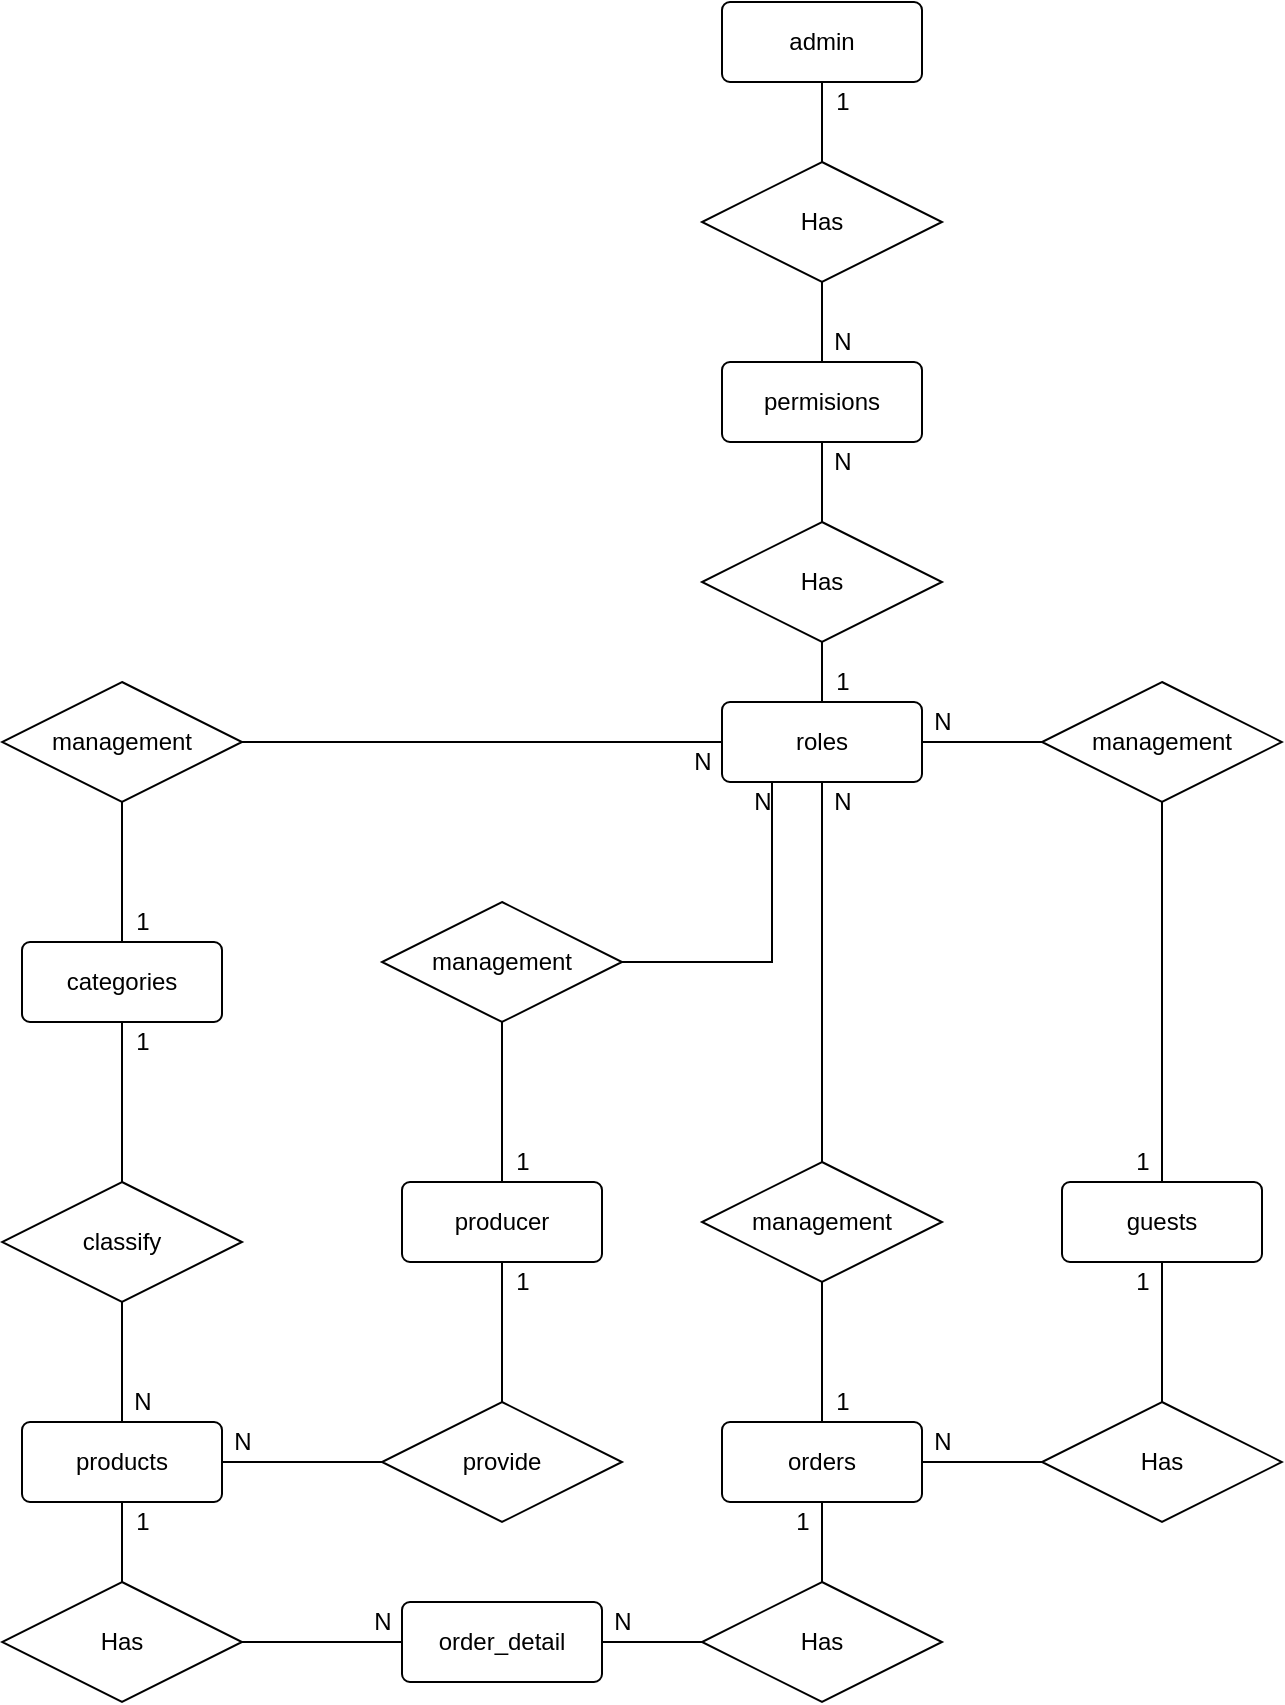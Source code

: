 <mxfile version="16.0.0" type="github">
  <diagram id="R2lEEEUBdFMjLlhIrx00" name="Page-1">
    <mxGraphModel dx="816" dy="481" grid="1" gridSize="10" guides="1" tooltips="1" connect="1" arrows="1" fold="1" page="1" pageScale="1" pageWidth="850" pageHeight="1100" background="#ffffff" math="0" shadow="0" extFonts="Permanent Marker^https://fonts.googleapis.com/css?family=Permanent+Marker">
      <root>
        <mxCell id="0" />
        <mxCell id="1" parent="0" />
        <mxCell id="uV7E5Fm-7SaeYGVabH28-2" value="products" style="rounded=1;arcSize=10;whiteSpace=wrap;html=1;align=center;" parent="1" vertex="1">
          <mxGeometry x="90" y="730" width="100" height="40" as="geometry" />
        </mxCell>
        <mxCell id="uV7E5Fm-7SaeYGVabH28-10" value="producer" style="rounded=1;arcSize=10;whiteSpace=wrap;html=1;align=center;labelBorderColor=none;" parent="1" vertex="1">
          <mxGeometry x="280" y="610" width="100" height="40" as="geometry" />
        </mxCell>
        <mxCell id="uV7E5Fm-7SaeYGVabH28-12" value="guests" style="rounded=1;arcSize=10;whiteSpace=wrap;html=1;align=center;labelBorderColor=none;" parent="1" vertex="1">
          <mxGeometry x="610" y="610" width="100" height="40" as="geometry" />
        </mxCell>
        <mxCell id="uV7E5Fm-7SaeYGVabH28-13" value="roles" style="rounded=1;arcSize=10;whiteSpace=wrap;html=1;align=center;labelBorderColor=none;" parent="1" vertex="1">
          <mxGeometry x="440" y="370" width="100" height="40" as="geometry" />
        </mxCell>
        <mxCell id="uV7E5Fm-7SaeYGVabH28-14" value="categories" style="rounded=1;arcSize=10;whiteSpace=wrap;html=1;align=center;labelBorderColor=none;" parent="1" vertex="1">
          <mxGeometry x="90" y="490" width="100" height="40" as="geometry" />
        </mxCell>
        <mxCell id="uV7E5Fm-7SaeYGVabH28-15" value="orders" style="rounded=1;arcSize=10;whiteSpace=wrap;html=1;align=center;labelBorderColor=none;" parent="1" vertex="1">
          <mxGeometry x="440" y="730" width="100" height="40" as="geometry" />
        </mxCell>
        <mxCell id="uV7E5Fm-7SaeYGVabH28-16" value="order_detail" style="rounded=1;arcSize=10;whiteSpace=wrap;html=1;align=center;labelBorderColor=none;" parent="1" vertex="1">
          <mxGeometry x="280" y="820" width="100" height="40" as="geometry" />
        </mxCell>
        <mxCell id="uV7E5Fm-7SaeYGVabH28-27" value="N" style="text;html=1;align=center;verticalAlign=middle;resizable=0;points=[];autosize=1;strokeColor=none;fillColor=none;" parent="1" vertex="1">
          <mxGeometry x="540" y="370" width="20" height="20" as="geometry" />
        </mxCell>
        <mxCell id="uV7E5Fm-7SaeYGVabH28-35" value="1" style="text;html=1;align=center;verticalAlign=middle;resizable=0;points=[];autosize=1;strokeColor=none;fillColor=none;" parent="1" vertex="1">
          <mxGeometry x="140" y="470" width="20" height="20" as="geometry" />
        </mxCell>
        <mxCell id="uV7E5Fm-7SaeYGVabH28-36" value="N" style="text;html=1;align=center;verticalAlign=middle;resizable=0;points=[];autosize=1;strokeColor=none;fillColor=none;" parent="1" vertex="1">
          <mxGeometry x="140" y="710" width="20" height="20" as="geometry" />
        </mxCell>
        <mxCell id="uV7E5Fm-7SaeYGVabH28-39" value="Has" style="shape=rhombus;perimeter=rhombusPerimeter;whiteSpace=wrap;html=1;align=center;labelBorderColor=none;" parent="1" vertex="1">
          <mxGeometry x="600" y="720" width="120" height="60" as="geometry" />
        </mxCell>
        <mxCell id="uV7E5Fm-7SaeYGVabH28-45" value="" style="endArrow=none;html=1;rounded=0;entryX=1;entryY=0.5;entryDx=0;entryDy=0;exitX=0;exitY=0.5;exitDx=0;exitDy=0;" parent="1" source="uV7E5Fm-7SaeYGVabH28-39" target="uV7E5Fm-7SaeYGVabH28-15" edge="1">
          <mxGeometry width="50" height="50" relative="1" as="geometry">
            <mxPoint x="720" y="1060" as="sourcePoint" />
            <mxPoint x="770" y="1010" as="targetPoint" />
          </mxGeometry>
        </mxCell>
        <mxCell id="uV7E5Fm-7SaeYGVabH28-46" value="" style="endArrow=none;html=1;rounded=0;exitX=0.5;exitY=1;exitDx=0;exitDy=0;entryX=0.5;entryY=0;entryDx=0;entryDy=0;" parent="1" source="uV7E5Fm-7SaeYGVabH28-12" target="uV7E5Fm-7SaeYGVabH28-39" edge="1">
          <mxGeometry width="50" height="50" relative="1" as="geometry">
            <mxPoint x="700" y="990" as="sourcePoint" />
            <mxPoint x="750" y="940" as="targetPoint" />
          </mxGeometry>
        </mxCell>
        <mxCell id="uV7E5Fm-7SaeYGVabH28-49" value="management" style="shape=rhombus;perimeter=rhombusPerimeter;whiteSpace=wrap;html=1;align=center;labelBorderColor=none;" parent="1" vertex="1">
          <mxGeometry x="430" y="600" width="120" height="60" as="geometry" />
        </mxCell>
        <mxCell id="uV7E5Fm-7SaeYGVabH28-50" value="" style="endArrow=none;html=1;rounded=0;entryX=0.5;entryY=1;entryDx=0;entryDy=0;exitX=0.5;exitY=0;exitDx=0;exitDy=0;" parent="1" source="uV7E5Fm-7SaeYGVabH28-15" target="uV7E5Fm-7SaeYGVabH28-49" edge="1">
          <mxGeometry width="50" height="50" relative="1" as="geometry">
            <mxPoint x="819" y="880" as="sourcePoint" />
            <mxPoint x="819" y="820" as="targetPoint" />
          </mxGeometry>
        </mxCell>
        <mxCell id="uV7E5Fm-7SaeYGVabH28-51" value="" style="endArrow=none;html=1;rounded=0;entryX=0.5;entryY=1;entryDx=0;entryDy=0;exitX=0.5;exitY=0;exitDx=0;exitDy=0;" parent="1" source="uV7E5Fm-7SaeYGVabH28-49" target="uV7E5Fm-7SaeYGVabH28-13" edge="1">
          <mxGeometry width="50" height="50" relative="1" as="geometry">
            <mxPoint x="819" y="760" as="sourcePoint" />
            <mxPoint x="819" y="700" as="targetPoint" />
          </mxGeometry>
        </mxCell>
        <mxCell id="uV7E5Fm-7SaeYGVabH28-53" value="classify" style="shape=rhombus;perimeter=rhombusPerimeter;whiteSpace=wrap;html=1;align=center;labelBorderColor=none;" parent="1" vertex="1">
          <mxGeometry x="80" y="610" width="120" height="60" as="geometry" />
        </mxCell>
        <mxCell id="uV7E5Fm-7SaeYGVabH28-55" value="Has" style="shape=rhombus;perimeter=rhombusPerimeter;whiteSpace=wrap;html=1;align=center;labelBorderColor=none;" parent="1" vertex="1">
          <mxGeometry x="430" y="810" width="120" height="60" as="geometry" />
        </mxCell>
        <mxCell id="uV7E5Fm-7SaeYGVabH28-58" value="" style="endArrow=none;html=1;rounded=0;entryX=0.5;entryY=1;entryDx=0;entryDy=0;exitX=0.5;exitY=0;exitDx=0;exitDy=0;" parent="1" source="uV7E5Fm-7SaeYGVabH28-55" target="uV7E5Fm-7SaeYGVabH28-15" edge="1">
          <mxGeometry width="50" height="50" relative="1" as="geometry">
            <mxPoint x="630" y="1010" as="sourcePoint" />
            <mxPoint x="680" y="960" as="targetPoint" />
          </mxGeometry>
        </mxCell>
        <mxCell id="uV7E5Fm-7SaeYGVabH28-59" value="" style="endArrow=none;html=1;rounded=0;entryX=0;entryY=0.5;entryDx=0;entryDy=0;exitX=1;exitY=0.5;exitDx=0;exitDy=0;" parent="1" source="uV7E5Fm-7SaeYGVabH28-16" target="uV7E5Fm-7SaeYGVabH28-55" edge="1">
          <mxGeometry width="50" height="50" relative="1" as="geometry">
            <mxPoint x="490" y="900" as="sourcePoint" />
            <mxPoint x="570" y="900" as="targetPoint" />
          </mxGeometry>
        </mxCell>
        <mxCell id="uV7E5Fm-7SaeYGVabH28-60" value="N" style="text;html=1;align=center;verticalAlign=middle;resizable=0;points=[];autosize=1;strokeColor=none;fillColor=none;" parent="1" vertex="1">
          <mxGeometry x="380" y="820" width="20" height="20" as="geometry" />
        </mxCell>
        <mxCell id="uV7E5Fm-7SaeYGVabH28-61" value="Has" style="shape=rhombus;perimeter=rhombusPerimeter;whiteSpace=wrap;html=1;align=center;labelBorderColor=none;" parent="1" vertex="1">
          <mxGeometry x="80" y="810" width="120" height="60" as="geometry" />
        </mxCell>
        <mxCell id="uV7E5Fm-7SaeYGVabH28-63" value="" style="endArrow=none;html=1;rounded=0;entryX=0.5;entryY=0;entryDx=0;entryDy=0;exitX=0.5;exitY=1;exitDx=0;exitDy=0;" parent="1" source="uV7E5Fm-7SaeYGVabH28-2" target="uV7E5Fm-7SaeYGVabH28-61" edge="1">
          <mxGeometry width="50" height="50" relative="1" as="geometry">
            <mxPoint x="190" y="900" as="sourcePoint" />
            <mxPoint x="245" y="900" as="targetPoint" />
          </mxGeometry>
        </mxCell>
        <mxCell id="uV7E5Fm-7SaeYGVabH28-64" value="" style="endArrow=none;html=1;rounded=0;exitX=1;exitY=0.5;exitDx=0;exitDy=0;entryX=0;entryY=0.5;entryDx=0;entryDy=0;" parent="1" source="uV7E5Fm-7SaeYGVabH28-61" target="uV7E5Fm-7SaeYGVabH28-16" edge="1">
          <mxGeometry width="50" height="50" relative="1" as="geometry">
            <mxPoint x="350" y="970" as="sourcePoint" />
            <mxPoint x="400" y="920" as="targetPoint" />
          </mxGeometry>
        </mxCell>
        <mxCell id="uV7E5Fm-7SaeYGVabH28-65" value="1" style="text;html=1;align=center;verticalAlign=middle;resizable=0;points=[];autosize=1;strokeColor=none;fillColor=none;" parent="1" vertex="1">
          <mxGeometry x="140" y="770" width="20" height="20" as="geometry" />
        </mxCell>
        <mxCell id="uV7E5Fm-7SaeYGVabH28-66" value="N" style="text;html=1;align=center;verticalAlign=middle;resizable=0;points=[];autosize=1;strokeColor=none;fillColor=none;" parent="1" vertex="1">
          <mxGeometry x="260" y="820" width="20" height="20" as="geometry" />
        </mxCell>
        <mxCell id="uV7E5Fm-7SaeYGVabH28-67" value="provide" style="shape=rhombus;perimeter=rhombusPerimeter;whiteSpace=wrap;html=1;align=center;labelBorderColor=none;" parent="1" vertex="1">
          <mxGeometry x="270" y="720" width="120" height="60" as="geometry" />
        </mxCell>
        <mxCell id="uV7E5Fm-7SaeYGVabH28-68" value="" style="endArrow=none;html=1;rounded=0;exitX=0;exitY=0.5;exitDx=0;exitDy=0;entryX=1;entryY=0.5;entryDx=0;entryDy=0;" parent="1" source="uV7E5Fm-7SaeYGVabH28-67" target="uV7E5Fm-7SaeYGVabH28-2" edge="1">
          <mxGeometry width="50" height="50" relative="1" as="geometry">
            <mxPoint x="200" y="1040" as="sourcePoint" />
            <mxPoint x="210" y="750" as="targetPoint" />
          </mxGeometry>
        </mxCell>
        <mxCell id="uV7E5Fm-7SaeYGVabH28-69" value="" style="endArrow=none;html=1;rounded=0;exitX=0.5;exitY=1;exitDx=0;exitDy=0;entryX=0.5;entryY=0;entryDx=0;entryDy=0;" parent="1" source="uV7E5Fm-7SaeYGVabH28-10" target="uV7E5Fm-7SaeYGVabH28-67" edge="1">
          <mxGeometry width="50" height="50" relative="1" as="geometry">
            <mxPoint x="150" y="990" as="sourcePoint" />
            <mxPoint x="360" y="700" as="targetPoint" />
          </mxGeometry>
        </mxCell>
        <mxCell id="uV7E5Fm-7SaeYGVabH28-71" value="1" style="text;html=1;align=center;verticalAlign=middle;resizable=0;points=[];autosize=1;strokeColor=none;fillColor=none;" parent="1" vertex="1">
          <mxGeometry x="140" y="530" width="20" height="20" as="geometry" />
        </mxCell>
        <mxCell id="uV7E5Fm-7SaeYGVabH28-72" value="" style="endArrow=none;html=1;rounded=0;entryX=0.5;entryY=1;entryDx=0;entryDy=0;exitX=0.5;exitY=0;exitDx=0;exitDy=0;" parent="1" source="uV7E5Fm-7SaeYGVabH28-53" target="uV7E5Fm-7SaeYGVabH28-14" edge="1">
          <mxGeometry width="50" height="50" relative="1" as="geometry">
            <mxPoint x="200" y="920" as="sourcePoint" />
            <mxPoint x="250" y="870" as="targetPoint" />
          </mxGeometry>
        </mxCell>
        <mxCell id="uV7E5Fm-7SaeYGVabH28-73" value="" style="endArrow=none;html=1;rounded=0;entryX=0.5;entryY=1;entryDx=0;entryDy=0;exitX=0.5;exitY=0;exitDx=0;exitDy=0;" parent="1" source="uV7E5Fm-7SaeYGVabH28-2" target="uV7E5Fm-7SaeYGVabH28-53" edge="1">
          <mxGeometry width="50" height="50" relative="1" as="geometry">
            <mxPoint x="200" y="860" as="sourcePoint" />
            <mxPoint x="250" y="810" as="targetPoint" />
          </mxGeometry>
        </mxCell>
        <mxCell id="uV7E5Fm-7SaeYGVabH28-74" value="management" style="shape=rhombus;perimeter=rhombusPerimeter;whiteSpace=wrap;html=1;align=center;labelBorderColor=none;rotation=0;" parent="1" vertex="1">
          <mxGeometry x="80" y="360" width="120" height="60" as="geometry" />
        </mxCell>
        <mxCell id="uV7E5Fm-7SaeYGVabH28-76" value="1" style="text;html=1;align=center;verticalAlign=middle;resizable=0;points=[];autosize=1;strokeColor=none;fillColor=none;" parent="1" vertex="1">
          <mxGeometry x="640" y="590" width="20" height="20" as="geometry" />
        </mxCell>
        <mxCell id="uV7E5Fm-7SaeYGVabH28-77" value="N" style="text;html=1;align=center;verticalAlign=middle;resizable=0;points=[];autosize=1;strokeColor=none;fillColor=none;" parent="1" vertex="1">
          <mxGeometry x="420" y="390" width="20" height="20" as="geometry" />
        </mxCell>
        <mxCell id="uV7E5Fm-7SaeYGVabH28-78" value="" style="endArrow=none;html=1;rounded=0;entryX=1;entryY=0.5;entryDx=0;entryDy=0;exitX=0;exitY=0.5;exitDx=0;exitDy=0;" parent="1" source="uV7E5Fm-7SaeYGVabH28-13" target="uV7E5Fm-7SaeYGVabH28-74" edge="1">
          <mxGeometry width="50" height="50" relative="1" as="geometry">
            <mxPoint x="590" y="790" as="sourcePoint" />
            <mxPoint x="640" y="740" as="targetPoint" />
          </mxGeometry>
        </mxCell>
        <mxCell id="uV7E5Fm-7SaeYGVabH28-83" value="" style="endArrow=none;html=1;rounded=0;exitX=1;exitY=0.5;exitDx=0;exitDy=0;entryX=0.25;entryY=1;entryDx=0;entryDy=0;" parent="1" source="uV7E5Fm-7SaeYGVabH28-84" target="uV7E5Fm-7SaeYGVabH28-13" edge="1">
          <mxGeometry width="50" height="50" relative="1" as="geometry">
            <mxPoint x="830" y="1050" as="sourcePoint" />
            <mxPoint x="460" y="440" as="targetPoint" />
            <Array as="points">
              <mxPoint x="465" y="500" />
            </Array>
          </mxGeometry>
        </mxCell>
        <mxCell id="uV7E5Fm-7SaeYGVabH28-84" value="management" style="shape=rhombus;perimeter=rhombusPerimeter;whiteSpace=wrap;html=1;align=center;labelBorderColor=none;" parent="1" vertex="1">
          <mxGeometry x="270" y="470" width="120" height="60" as="geometry" />
        </mxCell>
        <mxCell id="uV7E5Fm-7SaeYGVabH28-85" value="" style="endArrow=none;html=1;rounded=0;entryX=0.5;entryY=1;entryDx=0;entryDy=0;exitX=0.5;exitY=0;exitDx=0;exitDy=0;" parent="1" source="uV7E5Fm-7SaeYGVabH28-10" target="uV7E5Fm-7SaeYGVabH28-84" edge="1">
          <mxGeometry width="50" height="50" relative="1" as="geometry">
            <mxPoint x="490" y="1090" as="sourcePoint" />
            <mxPoint x="540" y="1040" as="targetPoint" />
          </mxGeometry>
        </mxCell>
        <mxCell id="uV7E5Fm-7SaeYGVabH28-87" value="management" style="shape=rhombus;perimeter=rhombusPerimeter;whiteSpace=wrap;html=1;align=center;labelBorderColor=none;" parent="1" vertex="1">
          <mxGeometry x="600" y="360" width="120" height="60" as="geometry" />
        </mxCell>
        <mxCell id="uV7E5Fm-7SaeYGVabH28-88" value="" style="endArrow=none;html=1;rounded=0;entryX=0.5;entryY=1;entryDx=0;entryDy=0;exitX=0.5;exitY=0;exitDx=0;exitDy=0;" parent="1" source="uV7E5Fm-7SaeYGVabH28-12" target="uV7E5Fm-7SaeYGVabH28-87" edge="1">
          <mxGeometry width="50" height="50" relative="1" as="geometry">
            <mxPoint x="840" y="680" as="sourcePoint" />
            <mxPoint x="500" y="940" as="targetPoint" />
          </mxGeometry>
        </mxCell>
        <mxCell id="uV7E5Fm-7SaeYGVabH28-89" value="" style="endArrow=none;html=1;rounded=0;entryX=1;entryY=0.5;entryDx=0;entryDy=0;exitX=0;exitY=0.5;exitDx=0;exitDy=0;" parent="1" source="uV7E5Fm-7SaeYGVabH28-87" target="uV7E5Fm-7SaeYGVabH28-13" edge="1">
          <mxGeometry width="50" height="50" relative="1" as="geometry">
            <mxPoint x="450" y="990" as="sourcePoint" />
            <mxPoint x="500" y="940" as="targetPoint" />
          </mxGeometry>
        </mxCell>
        <mxCell id="uV7E5Fm-7SaeYGVabH28-91" value="" style="endArrow=none;html=1;rounded=0;exitX=0.5;exitY=0;exitDx=0;exitDy=0;entryX=0.5;entryY=1;entryDx=0;entryDy=0;" parent="1" source="uV7E5Fm-7SaeYGVabH28-14" target="uV7E5Fm-7SaeYGVabH28-74" edge="1">
          <mxGeometry width="50" height="50" relative="1" as="geometry">
            <mxPoint x="450" y="580" as="sourcePoint" />
            <mxPoint x="500" y="530" as="targetPoint" />
          </mxGeometry>
        </mxCell>
        <mxCell id="uV7E5Fm-7SaeYGVabH28-92" value="1" style="text;html=1;align=center;verticalAlign=middle;resizable=0;points=[];autosize=1;strokeColor=none;fillColor=none;" parent="1" vertex="1">
          <mxGeometry x="330" y="590" width="20" height="20" as="geometry" />
        </mxCell>
        <mxCell id="uV7E5Fm-7SaeYGVabH28-93" value="N" style="text;html=1;align=center;verticalAlign=middle;resizable=0;points=[];autosize=1;strokeColor=none;fillColor=none;" parent="1" vertex="1">
          <mxGeometry x="450" y="410" width="20" height="20" as="geometry" />
        </mxCell>
        <mxCell id="uV7E5Fm-7SaeYGVabH28-94" value="1" style="text;html=1;align=center;verticalAlign=middle;resizable=0;points=[];autosize=1;strokeColor=none;fillColor=none;" parent="1" vertex="1">
          <mxGeometry x="330" y="650" width="20" height="20" as="geometry" />
        </mxCell>
        <mxCell id="uV7E5Fm-7SaeYGVabH28-95" value="N" style="text;html=1;align=center;verticalAlign=middle;resizable=0;points=[];autosize=1;strokeColor=none;fillColor=none;" parent="1" vertex="1">
          <mxGeometry x="190" y="730" width="20" height="20" as="geometry" />
        </mxCell>
        <mxCell id="uV7E5Fm-7SaeYGVabH28-96" value="1" style="text;html=1;align=center;verticalAlign=middle;resizable=0;points=[];autosize=1;strokeColor=none;fillColor=none;" parent="1" vertex="1">
          <mxGeometry x="470" y="770" width="20" height="20" as="geometry" />
        </mxCell>
        <mxCell id="uV7E5Fm-7SaeYGVabH28-97" value="1" style="text;html=1;align=center;verticalAlign=middle;resizable=0;points=[];autosize=1;strokeColor=none;fillColor=none;" parent="1" vertex="1">
          <mxGeometry x="490" y="710" width="20" height="20" as="geometry" />
        </mxCell>
        <mxCell id="uV7E5Fm-7SaeYGVabH28-98" value="N" style="text;html=1;align=center;verticalAlign=middle;resizable=0;points=[];autosize=1;strokeColor=none;fillColor=none;" parent="1" vertex="1">
          <mxGeometry x="540" y="730" width="20" height="20" as="geometry" />
        </mxCell>
        <mxCell id="uV7E5Fm-7SaeYGVabH28-99" value="1" style="text;html=1;align=center;verticalAlign=middle;resizable=0;points=[];autosize=1;strokeColor=none;fillColor=none;" parent="1" vertex="1">
          <mxGeometry x="640" y="650" width="20" height="20" as="geometry" />
        </mxCell>
        <mxCell id="EaLeGDCCp7kXjfTdNm_P-1" value="permisions" style="rounded=1;arcSize=10;whiteSpace=wrap;html=1;align=center;" vertex="1" parent="1">
          <mxGeometry x="440" y="200" width="100" height="40" as="geometry" />
        </mxCell>
        <mxCell id="EaLeGDCCp7kXjfTdNm_P-2" value="admin" style="rounded=1;arcSize=10;whiteSpace=wrap;html=1;align=center;" vertex="1" parent="1">
          <mxGeometry x="440" y="20" width="100" height="40" as="geometry" />
        </mxCell>
        <mxCell id="EaLeGDCCp7kXjfTdNm_P-5" value="Has" style="shape=rhombus;perimeter=rhombusPerimeter;whiteSpace=wrap;html=1;align=center;" vertex="1" parent="1">
          <mxGeometry x="430" y="100" width="120" height="60" as="geometry" />
        </mxCell>
        <mxCell id="EaLeGDCCp7kXjfTdNm_P-6" value="Has" style="shape=rhombus;perimeter=rhombusPerimeter;whiteSpace=wrap;html=1;align=center;" vertex="1" parent="1">
          <mxGeometry x="430" y="280" width="120" height="60" as="geometry" />
        </mxCell>
        <mxCell id="EaLeGDCCp7kXjfTdNm_P-7" value="" style="endArrow=none;html=1;rounded=0;entryX=0.5;entryY=1;entryDx=0;entryDy=0;exitX=0.5;exitY=0;exitDx=0;exitDy=0;" edge="1" parent="1" source="EaLeGDCCp7kXjfTdNm_P-5" target="EaLeGDCCp7kXjfTdNm_P-2">
          <mxGeometry width="50" height="50" relative="1" as="geometry">
            <mxPoint x="500" y="270" as="sourcePoint" />
            <mxPoint x="550" y="220" as="targetPoint" />
          </mxGeometry>
        </mxCell>
        <mxCell id="EaLeGDCCp7kXjfTdNm_P-8" value="" style="endArrow=none;html=1;rounded=0;entryX=0.5;entryY=1;entryDx=0;entryDy=0;exitX=0.5;exitY=0;exitDx=0;exitDy=0;" edge="1" parent="1" source="EaLeGDCCp7kXjfTdNm_P-1" target="EaLeGDCCp7kXjfTdNm_P-5">
          <mxGeometry width="50" height="50" relative="1" as="geometry">
            <mxPoint x="500" y="270" as="sourcePoint" />
            <mxPoint x="550" y="220" as="targetPoint" />
          </mxGeometry>
        </mxCell>
        <mxCell id="EaLeGDCCp7kXjfTdNm_P-9" value="" style="endArrow=none;html=1;rounded=0;entryX=0.5;entryY=1;entryDx=0;entryDy=0;exitX=0.5;exitY=0;exitDx=0;exitDy=0;" edge="1" parent="1" source="EaLeGDCCp7kXjfTdNm_P-6" target="EaLeGDCCp7kXjfTdNm_P-1">
          <mxGeometry width="50" height="50" relative="1" as="geometry">
            <mxPoint x="500" y="270" as="sourcePoint" />
            <mxPoint x="550" y="220" as="targetPoint" />
          </mxGeometry>
        </mxCell>
        <mxCell id="EaLeGDCCp7kXjfTdNm_P-10" value="" style="endArrow=none;html=1;rounded=0;entryX=0.5;entryY=0;entryDx=0;entryDy=0;exitX=0.5;exitY=1;exitDx=0;exitDy=0;" edge="1" parent="1" source="EaLeGDCCp7kXjfTdNm_P-6" target="uV7E5Fm-7SaeYGVabH28-13">
          <mxGeometry width="50" height="50" relative="1" as="geometry">
            <mxPoint x="500" y="270" as="sourcePoint" />
            <mxPoint x="550" y="220" as="targetPoint" />
          </mxGeometry>
        </mxCell>
        <mxCell id="EaLeGDCCp7kXjfTdNm_P-12" value="1" style="text;html=1;align=center;verticalAlign=middle;resizable=0;points=[];autosize=1;strokeColor=none;fillColor=none;" vertex="1" parent="1">
          <mxGeometry x="490" y="60" width="20" height="20" as="geometry" />
        </mxCell>
        <mxCell id="EaLeGDCCp7kXjfTdNm_P-13" value="1" style="text;html=1;align=center;verticalAlign=middle;resizable=0;points=[];autosize=1;strokeColor=none;fillColor=none;" vertex="1" parent="1">
          <mxGeometry x="490" y="350" width="20" height="20" as="geometry" />
        </mxCell>
        <mxCell id="EaLeGDCCp7kXjfTdNm_P-14" value="N" style="text;html=1;align=center;verticalAlign=middle;resizable=0;points=[];autosize=1;strokeColor=none;fillColor=none;" vertex="1" parent="1">
          <mxGeometry x="490" y="240" width="20" height="20" as="geometry" />
        </mxCell>
        <mxCell id="EaLeGDCCp7kXjfTdNm_P-15" value="N" style="text;html=1;align=center;verticalAlign=middle;resizable=0;points=[];autosize=1;strokeColor=none;fillColor=none;" vertex="1" parent="1">
          <mxGeometry x="490" y="180" width="20" height="20" as="geometry" />
        </mxCell>
        <mxCell id="EaLeGDCCp7kXjfTdNm_P-18" value="N" style="text;html=1;align=center;verticalAlign=middle;resizable=0;points=[];autosize=1;strokeColor=none;fillColor=none;" vertex="1" parent="1">
          <mxGeometry x="490" y="410" width="20" height="20" as="geometry" />
        </mxCell>
      </root>
    </mxGraphModel>
  </diagram>
</mxfile>
